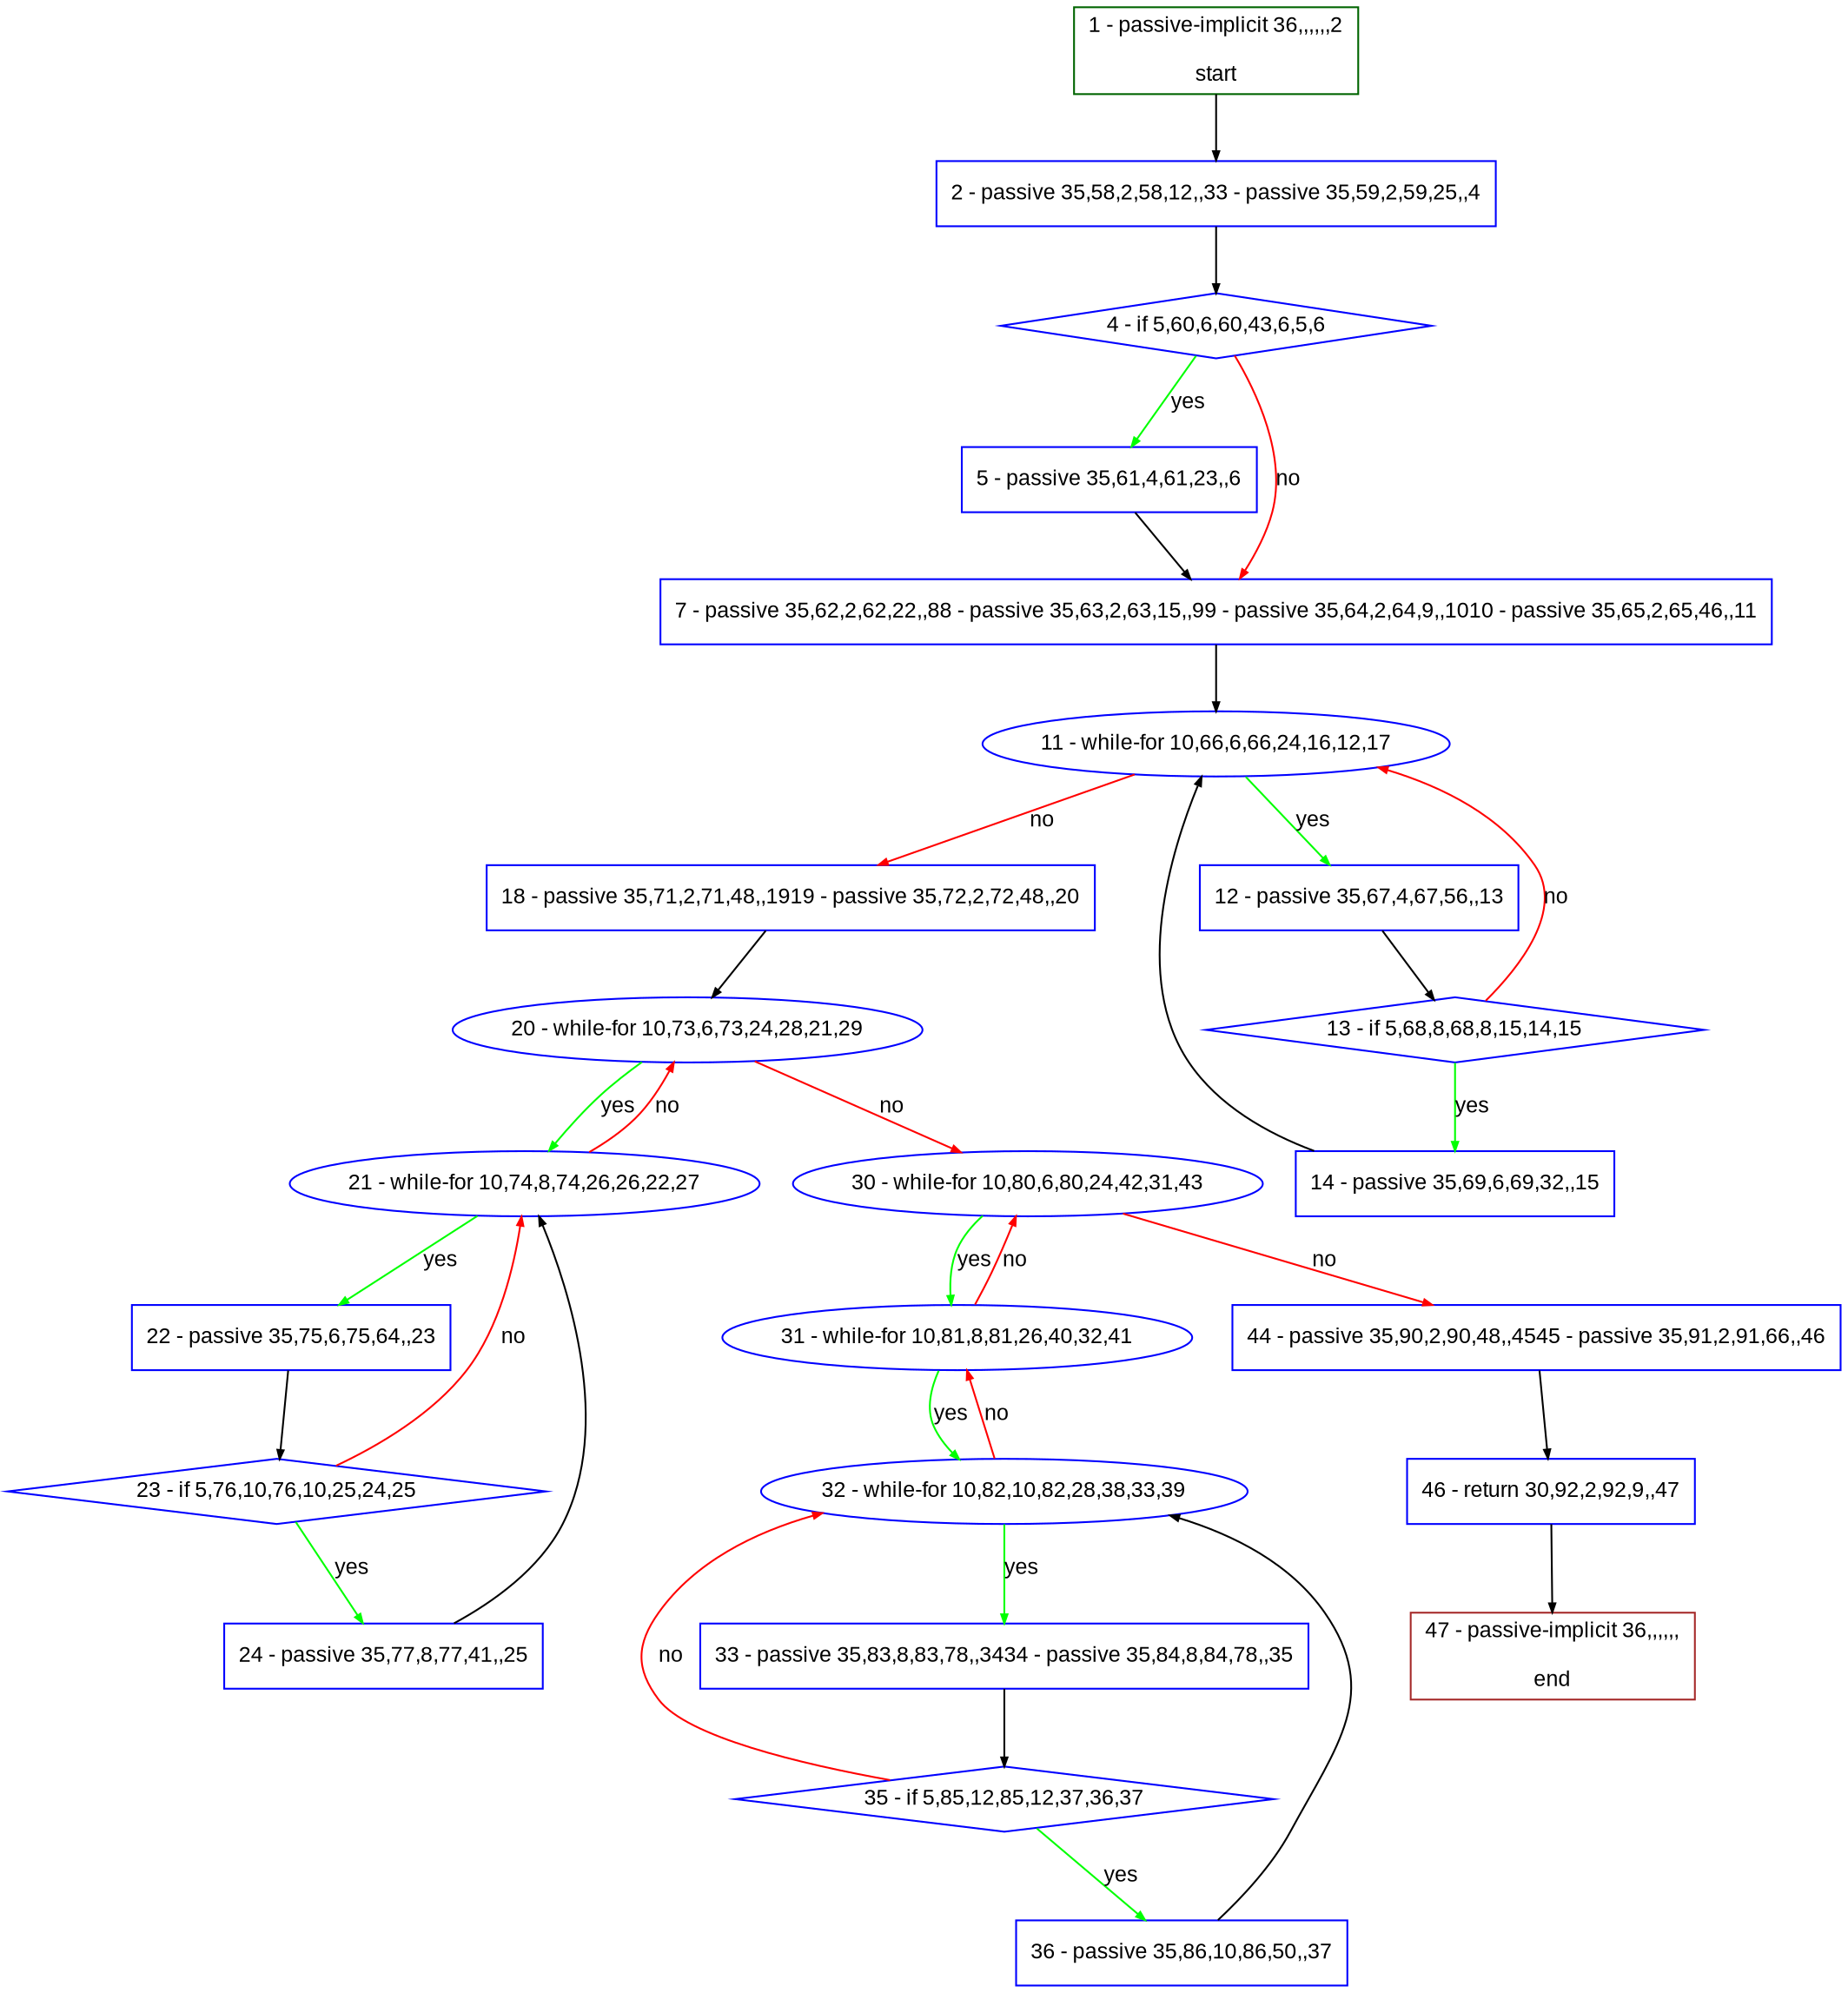 digraph "" {
  graph [pack="true", label="", fontsize="12", packmode="clust", fontname="Arial", fillcolor="#FFFFCC", bgcolor="white", style="rounded,filled", compound="true"];
  node [node_initialized="no", label="", color="grey", fontsize="12", fillcolor="white", fontname="Arial", style="filled", shape="rectangle", compound="true", fixedsize="false"];
  edge [fontcolor="black", arrowhead="normal", arrowtail="none", arrowsize="0.5", ltail="", label="", color="black", fontsize="12", lhead="", fontname="Arial", dir="forward", compound="true"];
  __N1 [label="2 - passive 35,58,2,58,12,,33 - passive 35,59,2,59,25,,4", color="#0000ff", fillcolor="#ffffff", style="filled", shape="box"];
  __N2 [label="1 - passive-implicit 36,,,,,,2\n\nstart", color="#006400", fillcolor="#ffffff", style="filled", shape="box"];
  __N3 [label="4 - if 5,60,6,60,43,6,5,6", color="#0000ff", fillcolor="#ffffff", style="filled", shape="diamond"];
  __N4 [label="5 - passive 35,61,4,61,23,,6", color="#0000ff", fillcolor="#ffffff", style="filled", shape="box"];
  __N5 [label="7 - passive 35,62,2,62,22,,88 - passive 35,63,2,63,15,,99 - passive 35,64,2,64,9,,1010 - passive 35,65,2,65,46,,11", color="#0000ff", fillcolor="#ffffff", style="filled", shape="box"];
  __N6 [label="11 - while-for 10,66,6,66,24,16,12,17", color="#0000ff", fillcolor="#ffffff", style="filled", shape="oval"];
  __N7 [label="12 - passive 35,67,4,67,56,,13", color="#0000ff", fillcolor="#ffffff", style="filled", shape="box"];
  __N8 [label="18 - passive 35,71,2,71,48,,1919 - passive 35,72,2,72,48,,20", color="#0000ff", fillcolor="#ffffff", style="filled", shape="box"];
  __N9 [label="13 - if 5,68,8,68,8,15,14,15", color="#0000ff", fillcolor="#ffffff", style="filled", shape="diamond"];
  __N10 [label="14 - passive 35,69,6,69,32,,15", color="#0000ff", fillcolor="#ffffff", style="filled", shape="box"];
  __N11 [label="20 - while-for 10,73,6,73,24,28,21,29", color="#0000ff", fillcolor="#ffffff", style="filled", shape="oval"];
  __N12 [label="21 - while-for 10,74,8,74,26,26,22,27", color="#0000ff", fillcolor="#ffffff", style="filled", shape="oval"];
  __N13 [label="30 - while-for 10,80,6,80,24,42,31,43", color="#0000ff", fillcolor="#ffffff", style="filled", shape="oval"];
  __N14 [label="22 - passive 35,75,6,75,64,,23", color="#0000ff", fillcolor="#ffffff", style="filled", shape="box"];
  __N15 [label="23 - if 5,76,10,76,10,25,24,25", color="#0000ff", fillcolor="#ffffff", style="filled", shape="diamond"];
  __N16 [label="24 - passive 35,77,8,77,41,,25", color="#0000ff", fillcolor="#ffffff", style="filled", shape="box"];
  __N17 [label="31 - while-for 10,81,8,81,26,40,32,41", color="#0000ff", fillcolor="#ffffff", style="filled", shape="oval"];
  __N18 [label="44 - passive 35,90,2,90,48,,4545 - passive 35,91,2,91,66,,46", color="#0000ff", fillcolor="#ffffff", style="filled", shape="box"];
  __N19 [label="32 - while-for 10,82,10,82,28,38,33,39", color="#0000ff", fillcolor="#ffffff", style="filled", shape="oval"];
  __N20 [label="33 - passive 35,83,8,83,78,,3434 - passive 35,84,8,84,78,,35", color="#0000ff", fillcolor="#ffffff", style="filled", shape="box"];
  __N21 [label="35 - if 5,85,12,85,12,37,36,37", color="#0000ff", fillcolor="#ffffff", style="filled", shape="diamond"];
  __N22 [label="36 - passive 35,86,10,86,50,,37", color="#0000ff", fillcolor="#ffffff", style="filled", shape="box"];
  __N23 [label="46 - return 30,92,2,92,9,,47", color="#0000ff", fillcolor="#ffffff", style="filled", shape="box"];
  __N24 [label="47 - passive-implicit 36,,,,,,\n\nend", color="#a52a2a", fillcolor="#ffffff", style="filled", shape="box"];
  __N2 -> __N1 [arrowhead="normal", arrowtail="none", color="#000000", label="", dir="forward"];
  __N1 -> __N3 [arrowhead="normal", arrowtail="none", color="#000000", label="", dir="forward"];
  __N3 -> __N4 [arrowhead="normal", arrowtail="none", color="#00ff00", label="yes", dir="forward"];
  __N3 -> __N5 [arrowhead="normal", arrowtail="none", color="#ff0000", label="no", dir="forward"];
  __N4 -> __N5 [arrowhead="normal", arrowtail="none", color="#000000", label="", dir="forward"];
  __N5 -> __N6 [arrowhead="normal", arrowtail="none", color="#000000", label="", dir="forward"];
  __N6 -> __N7 [arrowhead="normal", arrowtail="none", color="#00ff00", label="yes", dir="forward"];
  __N6 -> __N8 [arrowhead="normal", arrowtail="none", color="#ff0000", label="no", dir="forward"];
  __N7 -> __N9 [arrowhead="normal", arrowtail="none", color="#000000", label="", dir="forward"];
  __N9 -> __N6 [arrowhead="normal", arrowtail="none", color="#ff0000", label="no", dir="forward"];
  __N9 -> __N10 [arrowhead="normal", arrowtail="none", color="#00ff00", label="yes", dir="forward"];
  __N10 -> __N6 [arrowhead="normal", arrowtail="none", color="#000000", label="", dir="forward"];
  __N8 -> __N11 [arrowhead="normal", arrowtail="none", color="#000000", label="", dir="forward"];
  __N11 -> __N12 [arrowhead="normal", arrowtail="none", color="#00ff00", label="yes", dir="forward"];
  __N12 -> __N11 [arrowhead="normal", arrowtail="none", color="#ff0000", label="no", dir="forward"];
  __N11 -> __N13 [arrowhead="normal", arrowtail="none", color="#ff0000", label="no", dir="forward"];
  __N12 -> __N14 [arrowhead="normal", arrowtail="none", color="#00ff00", label="yes", dir="forward"];
  __N14 -> __N15 [arrowhead="normal", arrowtail="none", color="#000000", label="", dir="forward"];
  __N15 -> __N12 [arrowhead="normal", arrowtail="none", color="#ff0000", label="no", dir="forward"];
  __N15 -> __N16 [arrowhead="normal", arrowtail="none", color="#00ff00", label="yes", dir="forward"];
  __N16 -> __N12 [arrowhead="normal", arrowtail="none", color="#000000", label="", dir="forward"];
  __N13 -> __N17 [arrowhead="normal", arrowtail="none", color="#00ff00", label="yes", dir="forward"];
  __N17 -> __N13 [arrowhead="normal", arrowtail="none", color="#ff0000", label="no", dir="forward"];
  __N13 -> __N18 [arrowhead="normal", arrowtail="none", color="#ff0000", label="no", dir="forward"];
  __N17 -> __N19 [arrowhead="normal", arrowtail="none", color="#00ff00", label="yes", dir="forward"];
  __N19 -> __N17 [arrowhead="normal", arrowtail="none", color="#ff0000", label="no", dir="forward"];
  __N19 -> __N20 [arrowhead="normal", arrowtail="none", color="#00ff00", label="yes", dir="forward"];
  __N20 -> __N21 [arrowhead="normal", arrowtail="none", color="#000000", label="", dir="forward"];
  __N21 -> __N19 [arrowhead="normal", arrowtail="none", color="#ff0000", label="no", dir="forward"];
  __N21 -> __N22 [arrowhead="normal", arrowtail="none", color="#00ff00", label="yes", dir="forward"];
  __N22 -> __N19 [arrowhead="normal", arrowtail="none", color="#000000", label="", dir="forward"];
  __N18 -> __N23 [arrowhead="normal", arrowtail="none", color="#000000", label="", dir="forward"];
  __N23 -> __N24 [arrowhead="normal", arrowtail="none", color="#000000", label="", dir="forward"];
}
